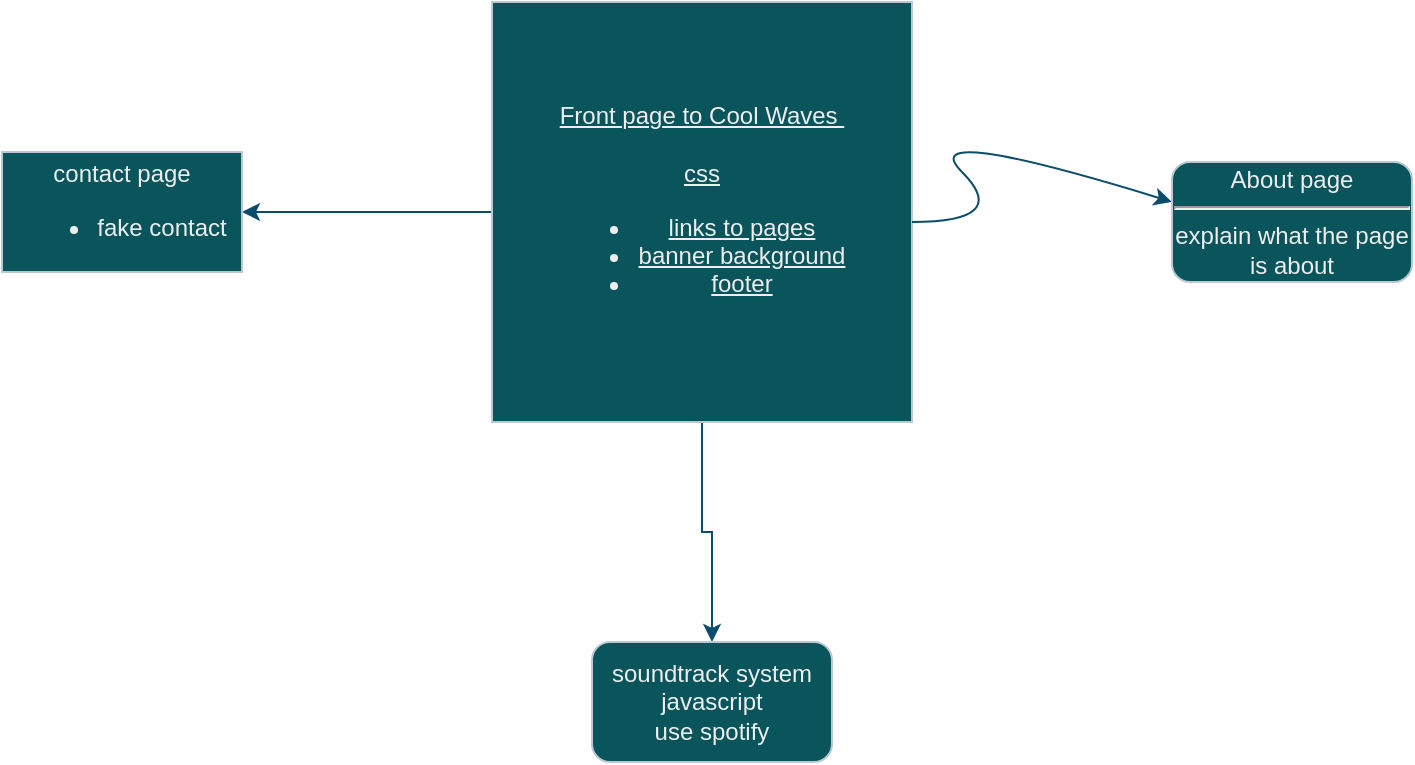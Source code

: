<mxfile version="21.3.3" type="github">
  <diagram name="Page-1" id="QNV8CzcGb6Eklt75pDvC">
    <mxGraphModel dx="483" dy="444" grid="1" gridSize="10" guides="1" tooltips="1" connect="1" arrows="1" fold="1" page="1" pageScale="1" pageWidth="850" pageHeight="1100" math="0" shadow="0">
      <root>
        <mxCell id="0" />
        <mxCell id="1" parent="0" />
        <mxCell id="S-WtqASxiqDXwWrtYMy8-2" style="edgeStyle=orthogonalEdgeStyle;rounded=0;orthogonalLoop=1;jettySize=auto;html=1;labelBackgroundColor=none;strokeColor=#0B4D6A;fontColor=default;" parent="1" source="36px62SYUdjgXMITMXes-1" edge="1" target="a_3-3Ku9Z6QaK7qQgcsz-1">
          <mxGeometry relative="1" as="geometry">
            <mxPoint x="430" y="400" as="targetPoint" />
          </mxGeometry>
        </mxCell>
        <mxCell id="a_3-3Ku9Z6QaK7qQgcsz-3" value="" style="edgeStyle=orthogonalEdgeStyle;rounded=0;orthogonalLoop=1;jettySize=auto;html=1;strokeColor=#0B4D6A;" edge="1" parent="1" source="36px62SYUdjgXMITMXes-1" target="a_3-3Ku9Z6QaK7qQgcsz-2">
          <mxGeometry relative="1" as="geometry" />
        </mxCell>
        <mxCell id="36px62SYUdjgXMITMXes-1" value="&lt;u&gt;Front page to Cool Waves&amp;nbsp;&lt;br&gt;&lt;br&gt;css&lt;br&gt;&lt;ul&gt;&lt;li&gt;links to pages&lt;/li&gt;&lt;li&gt;banner background&lt;/li&gt;&lt;li&gt;footer&lt;/li&gt;&lt;/ul&gt;&lt;/u&gt;" style="whiteSpace=wrap;html=1;aspect=fixed;labelBackgroundColor=none;fillColor=#09555B;strokeColor=#BAC8D3;fontColor=#EEEEEE;" parent="1" vertex="1">
          <mxGeometry x="320" y="50" width="210" height="210" as="geometry" />
        </mxCell>
        <mxCell id="S-WtqASxiqDXwWrtYMy8-1" value="" style="curved=1;endArrow=classic;html=1;rounded=0;labelBackgroundColor=none;strokeColor=#0B4D6A;fontColor=default;" parent="1" edge="1">
          <mxGeometry width="50" height="50" relative="1" as="geometry">
            <mxPoint x="530" y="160" as="sourcePoint" />
            <mxPoint x="660" y="150" as="targetPoint" />
            <Array as="points">
              <mxPoint x="580" y="160" />
              <mxPoint x="530" y="110" />
            </Array>
          </mxGeometry>
        </mxCell>
        <mxCell id="S-WtqASxiqDXwWrtYMy8-3" value="About page&lt;hr&gt;explain what the page is about" style="rounded=1;whiteSpace=wrap;html=1;labelBackgroundColor=none;fillColor=#09555B;strokeColor=#BAC8D3;fontColor=#EEEEEE;" parent="1" vertex="1">
          <mxGeometry x="660" y="130" width="120" height="60" as="geometry" />
        </mxCell>
        <mxCell id="a_3-3Ku9Z6QaK7qQgcsz-1" value="soundtrack system&lt;br&gt;javascript&lt;br&gt;use spotify" style="rounded=1;whiteSpace=wrap;html=1;strokeColor=#BAC8D3;fontColor=#EEEEEE;fillColor=#09555B;" vertex="1" parent="1">
          <mxGeometry x="370" y="370.0" width="120" height="60" as="geometry" />
        </mxCell>
        <mxCell id="a_3-3Ku9Z6QaK7qQgcsz-2" value="contact page&lt;br&gt;&lt;ul&gt;&lt;li&gt;fake contact&lt;/li&gt;&lt;/ul&gt;" style="whiteSpace=wrap;html=1;fillColor=#09555B;strokeColor=#BAC8D3;fontColor=#EEEEEE;labelBackgroundColor=none;" vertex="1" parent="1">
          <mxGeometry x="75" y="125" width="120" height="60" as="geometry" />
        </mxCell>
      </root>
    </mxGraphModel>
  </diagram>
</mxfile>
